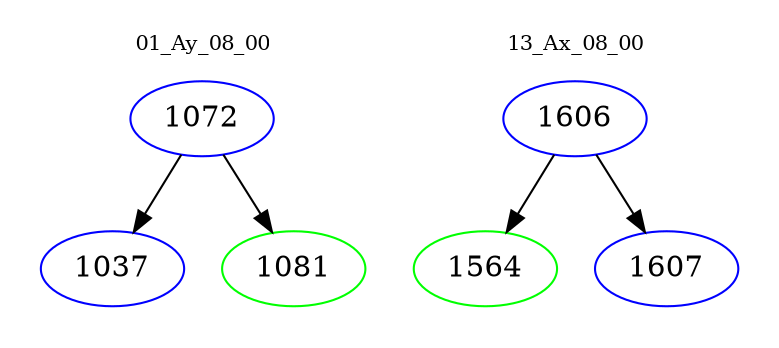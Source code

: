 digraph{
subgraph cluster_0 {
color = white
label = "01_Ay_08_00";
fontsize=10;
T0_1072 [label="1072", color="blue"]
T0_1072 -> T0_1037 [color="black"]
T0_1037 [label="1037", color="blue"]
T0_1072 -> T0_1081 [color="black"]
T0_1081 [label="1081", color="green"]
}
subgraph cluster_1 {
color = white
label = "13_Ax_08_00";
fontsize=10;
T1_1606 [label="1606", color="blue"]
T1_1606 -> T1_1564 [color="black"]
T1_1564 [label="1564", color="green"]
T1_1606 -> T1_1607 [color="black"]
T1_1607 [label="1607", color="blue"]
}
}
